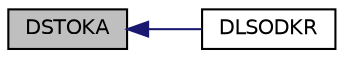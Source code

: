 digraph G
{
  edge [fontname="Helvetica",fontsize="10",labelfontname="Helvetica",labelfontsize="10"];
  node [fontname="Helvetica",fontsize="10",shape=record];
  rankdir=LR;
  Node1 [label="DSTOKA",height=0.2,width=0.4,color="black", fillcolor="grey75", style="filled" fontcolor="black"];
  Node1 -> Node2 [dir=back,color="midnightblue",fontsize="10",style="solid",fontname="Helvetica"];
  Node2 [label="DLSODKR",height=0.2,width=0.4,color="black", fillcolor="white", style="filled",URL="$opkdmain_8f90.html#afd6a4d460cf75c6278c36e819dc9c763"];
}
